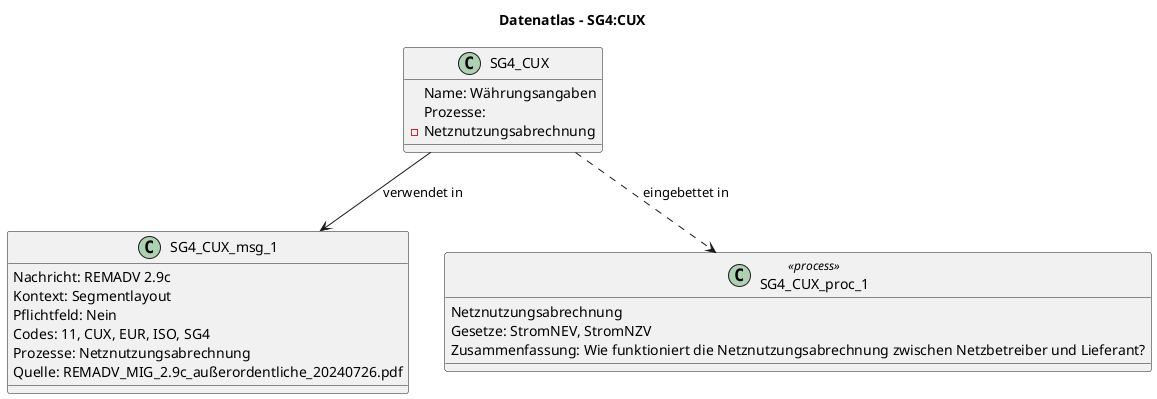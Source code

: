 @startuml
title Datenatlas – SG4:CUX
class SG4_CUX {
  Name: Währungsangaben
  Prozesse:
    - Netznutzungsabrechnung
}
class SG4_CUX_msg_1 {
  Nachricht: REMADV 2.9c
  Kontext: Segmentlayout
  Pflichtfeld: Nein
  Codes: 11, CUX, EUR, ISO, SG4
  Prozesse: Netznutzungsabrechnung
  Quelle: REMADV_MIG_2.9c_außerordentliche_20240726.pdf
}
SG4_CUX --> SG4_CUX_msg_1 : verwendet in
class SG4_CUX_proc_1 <<process>> {
  Netznutzungsabrechnung
  Gesetze: StromNEV, StromNZV
  Zusammenfassung: Wie funktioniert die Netznutzungsabrechnung zwischen Netzbetreiber und Lieferant?
}
SG4_CUX ..> SG4_CUX_proc_1 : eingebettet in
@enduml